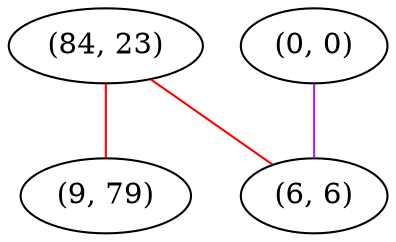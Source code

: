 graph "" {
"(84, 23)";
"(9, 79)";
"(0, 0)";
"(6, 6)";
"(84, 23)" -- "(9, 79)"  [color=red, key=0, weight=1];
"(84, 23)" -- "(6, 6)"  [color=red, key=0, weight=1];
"(0, 0)" -- "(6, 6)"  [color=purple, key=0, weight=4];
}
